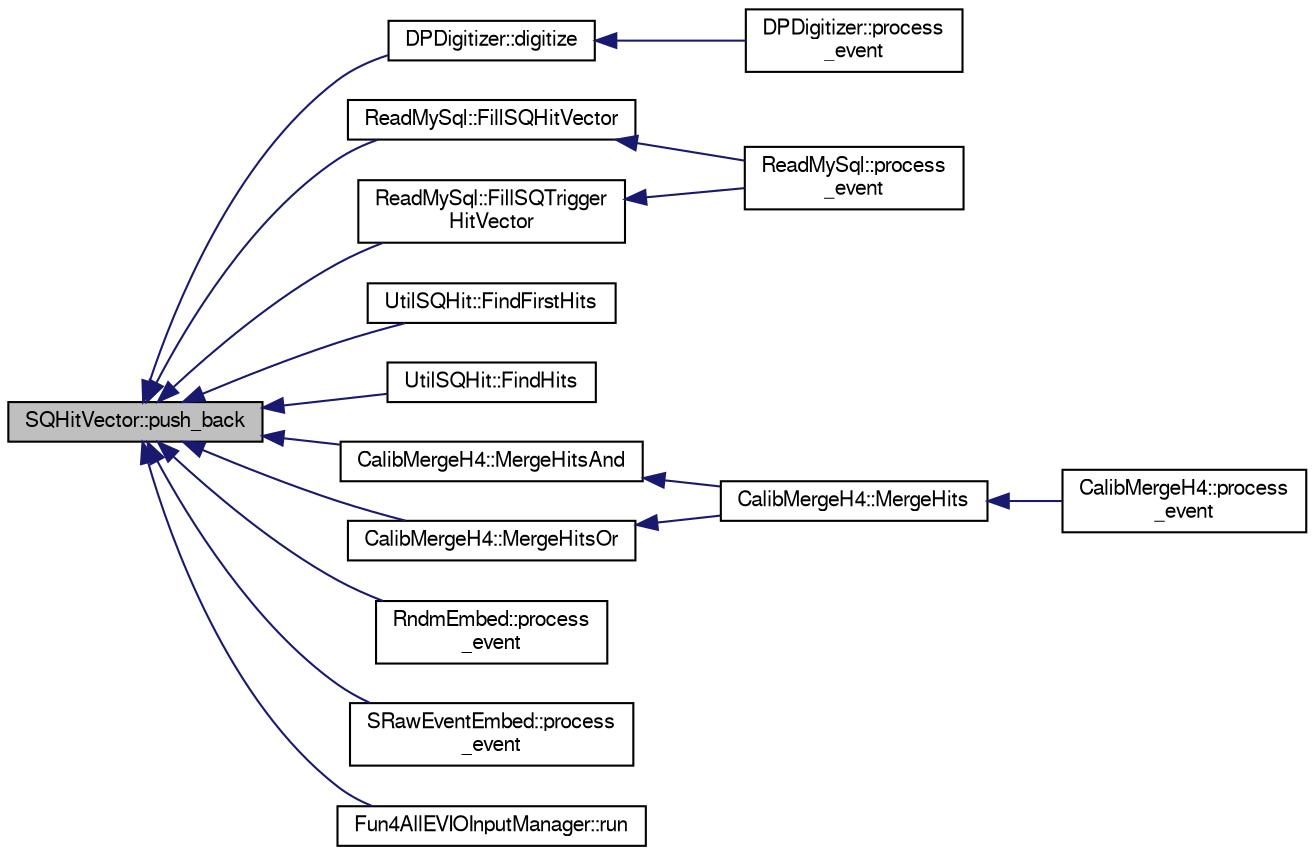 digraph "SQHitVector::push_back"
{
  bgcolor="transparent";
  edge [fontname="FreeSans",fontsize="10",labelfontname="FreeSans",labelfontsize="10"];
  node [fontname="FreeSans",fontsize="10",shape=record];
  rankdir="LR";
  Node1 [label="SQHitVector::push_back",height=0.2,width=0.4,color="black", fillcolor="grey75", style="filled" fontcolor="black"];
  Node1 -> Node2 [dir="back",color="midnightblue",fontsize="10",style="solid",fontname="FreeSans"];
  Node2 [label="DPDigitizer::digitize",height=0.2,width=0.4,color="black",URL="$d6/d98/classDPDigitizer.html#a9bf0122395ac7fcf5c832e78e52f4880",tooltip="main external call, fill the digi hit vector "];
  Node2 -> Node3 [dir="back",color="midnightblue",fontsize="10",style="solid",fontname="FreeSans"];
  Node3 [label="DPDigitizer::process\l_event",height=0.2,width=0.4,color="black",URL="$d6/d98/classDPDigitizer.html#a2d585e16710f9dc114334772f104869f",tooltip="event processing "];
  Node1 -> Node4 [dir="back",color="midnightblue",fontsize="10",style="solid",fontname="FreeSans"];
  Node4 [label="ReadMySql::FillSQHitVector",height=0.2,width=0.4,color="black",URL="$db/dda/classReadMySql.html#a867fcdb2c8dc0344e80bba8019efd9bb"];
  Node4 -> Node5 [dir="back",color="midnightblue",fontsize="10",style="solid",fontname="FreeSans"];
  Node5 [label="ReadMySql::process\l_event",height=0.2,width=0.4,color="black",URL="$db/dda/classReadMySql.html#aef5367b1b70eb7b88d513750e78fc872"];
  Node1 -> Node6 [dir="back",color="midnightblue",fontsize="10",style="solid",fontname="FreeSans"];
  Node6 [label="ReadMySql::FillSQTrigger\lHitVector",height=0.2,width=0.4,color="black",URL="$db/dda/classReadMySql.html#a2f214b751e2ce072c95fd37f14acab8d"];
  Node6 -> Node5 [dir="back",color="midnightblue",fontsize="10",style="solid",fontname="FreeSans"];
  Node1 -> Node7 [dir="back",color="midnightblue",fontsize="10",style="solid",fontname="FreeSans"];
  Node7 [label="UtilSQHit::FindFirstHits",height=0.2,width=0.4,color="black",URL="$d0/dc5/namespaceUtilSQHit.html#ac07955c51fa7471fe13fc5355be40dad"];
  Node1 -> Node8 [dir="back",color="midnightblue",fontsize="10",style="solid",fontname="FreeSans"];
  Node8 [label="UtilSQHit::FindHits",height=0.2,width=0.4,color="black",URL="$d0/dc5/namespaceUtilSQHit.html#a2afabe45c8428fadeb72278f9608c7eb"];
  Node1 -> Node9 [dir="back",color="midnightblue",fontsize="10",style="solid",fontname="FreeSans"];
  Node9 [label="CalibMergeH4::MergeHitsAnd",height=0.2,width=0.4,color="black",URL="$df/d49/classCalibMergeH4.html#a04cb3900f6782caa8dcb187a50b06ec0"];
  Node9 -> Node10 [dir="back",color="midnightblue",fontsize="10",style="solid",fontname="FreeSans"];
  Node10 [label="CalibMergeH4::MergeHits",height=0.2,width=0.4,color="black",URL="$df/d49/classCalibMergeH4.html#a7a0917c307806ea9966b30af1be934fd"];
  Node10 -> Node11 [dir="back",color="midnightblue",fontsize="10",style="solid",fontname="FreeSans"];
  Node11 [label="CalibMergeH4::process\l_event",height=0.2,width=0.4,color="black",URL="$df/d49/classCalibMergeH4.html#a33959572b7e56019a5adeb354e11d08f"];
  Node1 -> Node12 [dir="back",color="midnightblue",fontsize="10",style="solid",fontname="FreeSans"];
  Node12 [label="CalibMergeH4::MergeHitsOr",height=0.2,width=0.4,color="black",URL="$df/d49/classCalibMergeH4.html#a15ba392457b428ba62c20e0b0cb39d7a"];
  Node12 -> Node10 [dir="back",color="midnightblue",fontsize="10",style="solid",fontname="FreeSans"];
  Node1 -> Node13 [dir="back",color="midnightblue",fontsize="10",style="solid",fontname="FreeSans"];
  Node13 [label="RndmEmbed::process\l_event",height=0.2,width=0.4,color="black",URL="$d9/d0c/classRndmEmbed.html#aab52cc2c180db26dd572a3556c8d6d9e"];
  Node1 -> Node14 [dir="back",color="midnightblue",fontsize="10",style="solid",fontname="FreeSans"];
  Node14 [label="SRawEventEmbed::process\l_event",height=0.2,width=0.4,color="black",URL="$d4/d36/classSRawEventEmbed.html#a0041b344c23d0d679125dbb74aa1652b"];
  Node1 -> Node15 [dir="back",color="midnightblue",fontsize="10",style="solid",fontname="FreeSans"];
  Node15 [label="Fun4AllEVIOInputManager::run",height=0.2,width=0.4,color="black",URL="$d3/d97/classFun4AllEVIOInputManager.html#af61a28facba084aad29bf788ef2d28e7"];
}
